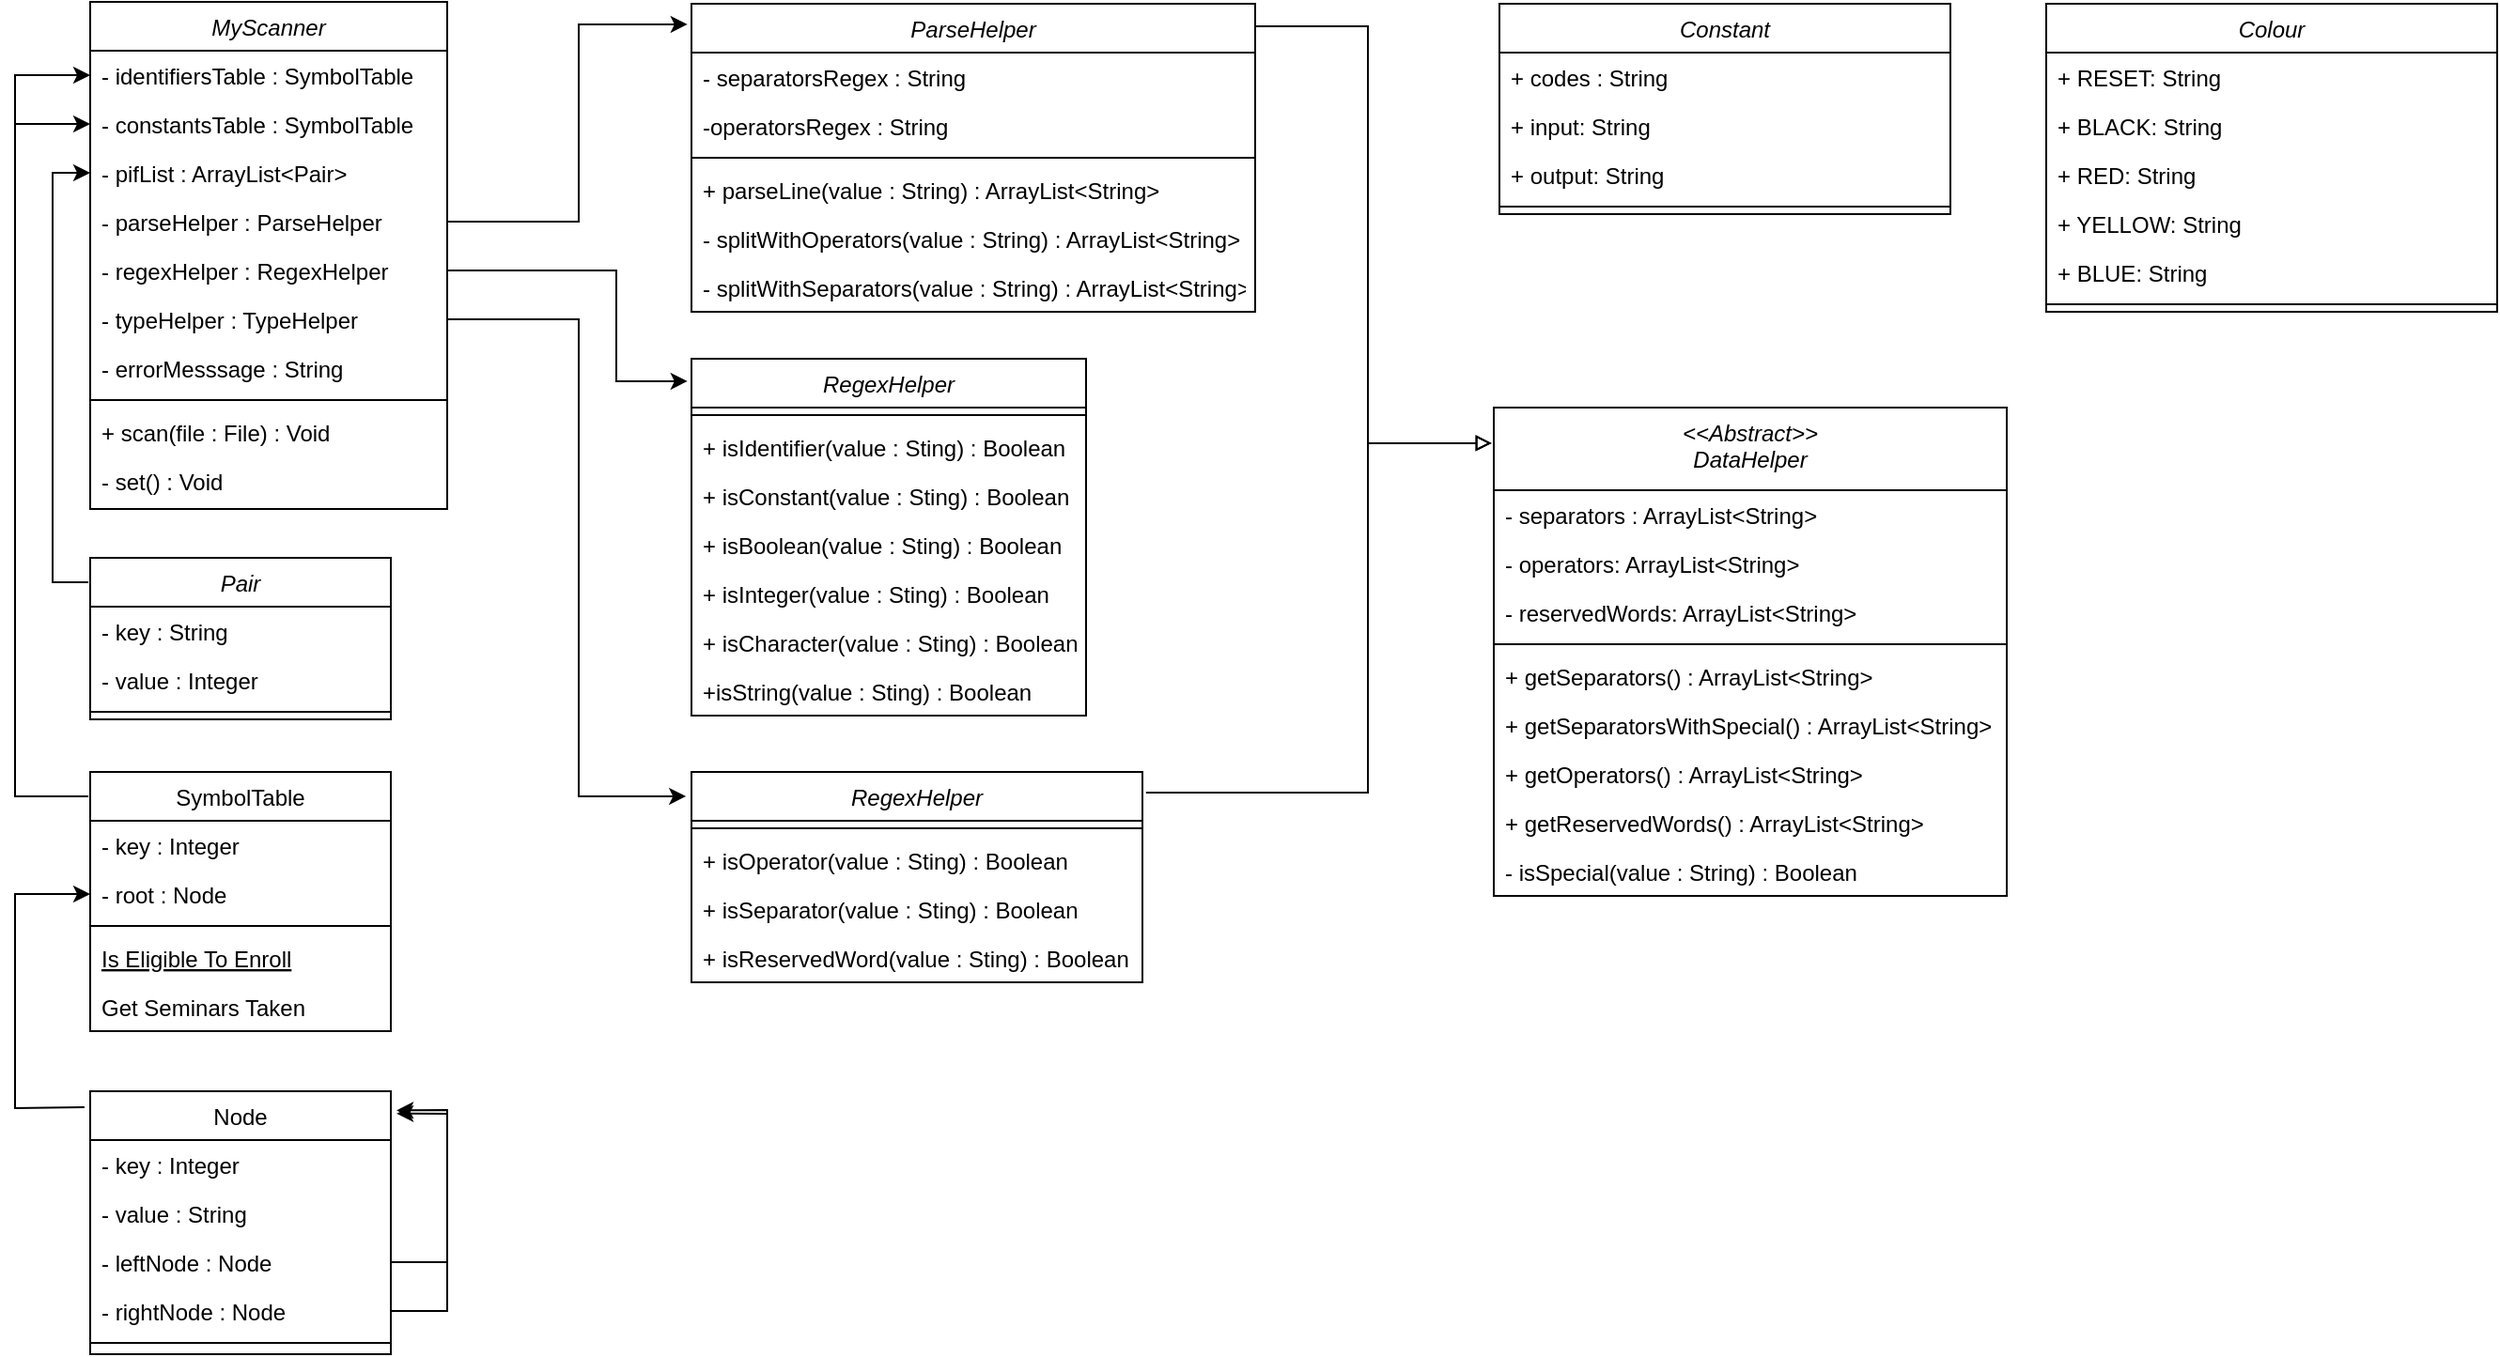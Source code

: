 <mxfile version="15.5.9" type="device"><diagram id="C5RBs43oDa-KdzZeNtuy" name="Page-1"><mxGraphModel dx="1422" dy="762" grid="1" gridSize="10" guides="1" tooltips="1" connect="1" arrows="1" fold="1" page="1" pageScale="1" pageWidth="827" pageHeight="1169" math="0" shadow="0"><root><mxCell id="WIyWlLk6GJQsqaUBKTNV-0"/><mxCell id="WIyWlLk6GJQsqaUBKTNV-1" parent="WIyWlLk6GJQsqaUBKTNV-0"/><mxCell id="zkfFHV4jXpPFQw0GAbJ--0" value="&lt;&lt;Abstract&gt;&gt;&#10;DataHelper" style="swimlane;fontStyle=2;align=center;verticalAlign=top;childLayout=stackLayout;horizontal=1;startSize=44;horizontalStack=0;resizeParent=1;resizeLast=0;collapsible=1;marginBottom=0;rounded=0;shadow=0;strokeWidth=1;" parent="WIyWlLk6GJQsqaUBKTNV-1" vertex="1"><mxGeometry x="827" y="256" width="273" height="260" as="geometry"><mxRectangle x="230" y="140" width="160" height="26" as="alternateBounds"/></mxGeometry></mxCell><mxCell id="zkfFHV4jXpPFQw0GAbJ--1" value="- separators : ArrayList&lt;String&gt;" style="text;align=left;verticalAlign=top;spacingLeft=4;spacingRight=4;overflow=hidden;rotatable=0;points=[[0,0.5],[1,0.5]];portConstraint=eastwest;" parent="zkfFHV4jXpPFQw0GAbJ--0" vertex="1"><mxGeometry y="44" width="273" height="26" as="geometry"/></mxCell><mxCell id="yBTx3q7x22c3dcSrwDZf-65" value="- operators: ArrayList&lt;String&gt;" style="text;align=left;verticalAlign=top;spacingLeft=4;spacingRight=4;overflow=hidden;rotatable=0;points=[[0,0.5],[1,0.5]];portConstraint=eastwest;" vertex="1" parent="zkfFHV4jXpPFQw0GAbJ--0"><mxGeometry y="70" width="273" height="26" as="geometry"/></mxCell><mxCell id="yBTx3q7x22c3dcSrwDZf-66" value="- reservedWords: ArrayList&lt;String&gt;" style="text;align=left;verticalAlign=top;spacingLeft=4;spacingRight=4;overflow=hidden;rotatable=0;points=[[0,0.5],[1,0.5]];portConstraint=eastwest;" vertex="1" parent="zkfFHV4jXpPFQw0GAbJ--0"><mxGeometry y="96" width="273" height="26" as="geometry"/></mxCell><mxCell id="zkfFHV4jXpPFQw0GAbJ--4" value="" style="line;html=1;strokeWidth=1;align=left;verticalAlign=middle;spacingTop=-1;spacingLeft=3;spacingRight=3;rotatable=0;labelPosition=right;points=[];portConstraint=eastwest;" parent="zkfFHV4jXpPFQw0GAbJ--0" vertex="1"><mxGeometry y="122" width="273" height="8" as="geometry"/></mxCell><mxCell id="zkfFHV4jXpPFQw0GAbJ--5" value="+ getSeparators() : ArrayList&lt;String&gt;" style="text;align=left;verticalAlign=top;spacingLeft=4;spacingRight=4;overflow=hidden;rotatable=0;points=[[0,0.5],[1,0.5]];portConstraint=eastwest;" parent="zkfFHV4jXpPFQw0GAbJ--0" vertex="1"><mxGeometry y="130" width="273" height="26" as="geometry"/></mxCell><mxCell id="yBTx3q7x22c3dcSrwDZf-67" value="+ getSeparatorsWithSpecial() : ArrayList&lt;String&gt;" style="text;align=left;verticalAlign=top;spacingLeft=4;spacingRight=4;overflow=hidden;rotatable=0;points=[[0,0.5],[1,0.5]];portConstraint=eastwest;" vertex="1" parent="zkfFHV4jXpPFQw0GAbJ--0"><mxGeometry y="156" width="273" height="26" as="geometry"/></mxCell><mxCell id="yBTx3q7x22c3dcSrwDZf-68" value="+ getOperators() : ArrayList&lt;String&gt;" style="text;align=left;verticalAlign=top;spacingLeft=4;spacingRight=4;overflow=hidden;rotatable=0;points=[[0,0.5],[1,0.5]];portConstraint=eastwest;" vertex="1" parent="zkfFHV4jXpPFQw0GAbJ--0"><mxGeometry y="182" width="273" height="26" as="geometry"/></mxCell><mxCell id="yBTx3q7x22c3dcSrwDZf-69" value="+ getReservedWords() : ArrayList&lt;String&gt;" style="text;align=left;verticalAlign=top;spacingLeft=4;spacingRight=4;overflow=hidden;rotatable=0;points=[[0,0.5],[1,0.5]];portConstraint=eastwest;" vertex="1" parent="zkfFHV4jXpPFQw0GAbJ--0"><mxGeometry y="208" width="273" height="26" as="geometry"/></mxCell><mxCell id="yBTx3q7x22c3dcSrwDZf-70" value="- isSpecial(value : String) : Boolean" style="text;align=left;verticalAlign=top;spacingLeft=4;spacingRight=4;overflow=hidden;rotatable=0;points=[[0,0.5],[1,0.5]];portConstraint=eastwest;" vertex="1" parent="zkfFHV4jXpPFQw0GAbJ--0"><mxGeometry y="234" width="273" height="26" as="geometry"/></mxCell><mxCell id="zkfFHV4jXpPFQw0GAbJ--6" value="SymbolTable" style="swimlane;fontStyle=0;align=center;verticalAlign=top;childLayout=stackLayout;horizontal=1;startSize=26;horizontalStack=0;resizeParent=1;resizeLast=0;collapsible=1;marginBottom=0;rounded=0;shadow=0;strokeWidth=1;" parent="WIyWlLk6GJQsqaUBKTNV-1" vertex="1"><mxGeometry x="80" y="450" width="160" height="138" as="geometry"><mxRectangle x="130" y="380" width="160" height="26" as="alternateBounds"/></mxGeometry></mxCell><mxCell id="zkfFHV4jXpPFQw0GAbJ--7" value="- key : Integer" style="text;align=left;verticalAlign=top;spacingLeft=4;spacingRight=4;overflow=hidden;rotatable=0;points=[[0,0.5],[1,0.5]];portConstraint=eastwest;" parent="zkfFHV4jXpPFQw0GAbJ--6" vertex="1"><mxGeometry y="26" width="160" height="26" as="geometry"/></mxCell><mxCell id="zkfFHV4jXpPFQw0GAbJ--8" value="- root : Node" style="text;align=left;verticalAlign=top;spacingLeft=4;spacingRight=4;overflow=hidden;rotatable=0;points=[[0,0.5],[1,0.5]];portConstraint=eastwest;rounded=0;shadow=0;html=0;" parent="zkfFHV4jXpPFQw0GAbJ--6" vertex="1"><mxGeometry y="52" width="160" height="26" as="geometry"/></mxCell><mxCell id="zkfFHV4jXpPFQw0GAbJ--9" value="" style="line;html=1;strokeWidth=1;align=left;verticalAlign=middle;spacingTop=-1;spacingLeft=3;spacingRight=3;rotatable=0;labelPosition=right;points=[];portConstraint=eastwest;" parent="zkfFHV4jXpPFQw0GAbJ--6" vertex="1"><mxGeometry y="78" width="160" height="8" as="geometry"/></mxCell><mxCell id="zkfFHV4jXpPFQw0GAbJ--10" value="Is Eligible To Enroll" style="text;align=left;verticalAlign=top;spacingLeft=4;spacingRight=4;overflow=hidden;rotatable=0;points=[[0,0.5],[1,0.5]];portConstraint=eastwest;fontStyle=4" parent="zkfFHV4jXpPFQw0GAbJ--6" vertex="1"><mxGeometry y="86" width="160" height="26" as="geometry"/></mxCell><mxCell id="zkfFHV4jXpPFQw0GAbJ--11" value="Get Seminars Taken" style="text;align=left;verticalAlign=top;spacingLeft=4;spacingRight=4;overflow=hidden;rotatable=0;points=[[0,0.5],[1,0.5]];portConstraint=eastwest;" parent="zkfFHV4jXpPFQw0GAbJ--6" vertex="1"><mxGeometry y="112" width="160" height="26" as="geometry"/></mxCell><mxCell id="zkfFHV4jXpPFQw0GAbJ--13" value="Node" style="swimlane;fontStyle=0;align=center;verticalAlign=top;childLayout=stackLayout;horizontal=1;startSize=26;horizontalStack=0;resizeParent=1;resizeLast=0;collapsible=1;marginBottom=0;rounded=0;shadow=0;strokeWidth=1;" parent="WIyWlLk6GJQsqaUBKTNV-1" vertex="1"><mxGeometry x="80" y="620" width="160" height="140" as="geometry"><mxRectangle x="340" y="380" width="170" height="26" as="alternateBounds"/></mxGeometry></mxCell><mxCell id="yBTx3q7x22c3dcSrwDZf-19" value="- key : Integer" style="text;align=left;verticalAlign=top;spacingLeft=4;spacingRight=4;overflow=hidden;rotatable=0;points=[[0,0.5],[1,0.5]];portConstraint=eastwest;" vertex="1" parent="zkfFHV4jXpPFQw0GAbJ--13"><mxGeometry y="26" width="160" height="26" as="geometry"/></mxCell><mxCell id="yBTx3q7x22c3dcSrwDZf-21" value="- value : String" style="text;align=left;verticalAlign=top;spacingLeft=4;spacingRight=4;overflow=hidden;rotatable=0;points=[[0,0.5],[1,0.5]];portConstraint=eastwest;" vertex="1" parent="zkfFHV4jXpPFQw0GAbJ--13"><mxGeometry y="52" width="160" height="26" as="geometry"/></mxCell><mxCell id="yBTx3q7x22c3dcSrwDZf-20" value="- leftNode : Node" style="text;align=left;verticalAlign=top;spacingLeft=4;spacingRight=4;overflow=hidden;rotatable=0;points=[[0,0.5],[1,0.5]];portConstraint=eastwest;" vertex="1" parent="zkfFHV4jXpPFQw0GAbJ--13"><mxGeometry y="78" width="160" height="26" as="geometry"/></mxCell><mxCell id="zkfFHV4jXpPFQw0GAbJ--14" value="- rightNode : Node" style="text;align=left;verticalAlign=top;spacingLeft=4;spacingRight=4;overflow=hidden;rotatable=0;points=[[0,0.5],[1,0.5]];portConstraint=eastwest;" parent="zkfFHV4jXpPFQw0GAbJ--13" vertex="1"><mxGeometry y="104" width="160" height="26" as="geometry"/></mxCell><mxCell id="zkfFHV4jXpPFQw0GAbJ--15" value="" style="line;html=1;strokeWidth=1;align=left;verticalAlign=middle;spacingTop=-1;spacingLeft=3;spacingRight=3;rotatable=0;labelPosition=right;points=[];portConstraint=eastwest;" parent="zkfFHV4jXpPFQw0GAbJ--13" vertex="1"><mxGeometry y="130" width="160" height="8" as="geometry"/></mxCell><mxCell id="yBTx3q7x22c3dcSrwDZf-23" value="" style="endArrow=classic;html=1;rounded=0;exitX=1;exitY=0.5;exitDx=0;exitDy=0;entryX=1.019;entryY=0.085;entryDx=0;entryDy=0;entryPerimeter=0;" edge="1" parent="zkfFHV4jXpPFQw0GAbJ--13" source="zkfFHV4jXpPFQw0GAbJ--14" target="zkfFHV4jXpPFQw0GAbJ--13"><mxGeometry width="50" height="50" relative="1" as="geometry"><mxPoint x="280" y="30" as="sourcePoint"/><mxPoint x="200" y="40" as="targetPoint"/><Array as="points"><mxPoint x="190" y="117"/><mxPoint x="190" y="12"/></Array></mxGeometry></mxCell><mxCell id="yBTx3q7x22c3dcSrwDZf-24" value="" style="endArrow=classic;html=1;rounded=0;exitX=1;exitY=0.5;exitDx=0;exitDy=0;entryX=1.019;entryY=0.073;entryDx=0;entryDy=0;entryPerimeter=0;" edge="1" parent="zkfFHV4jXpPFQw0GAbJ--13" source="yBTx3q7x22c3dcSrwDZf-20" target="zkfFHV4jXpPFQw0GAbJ--13"><mxGeometry width="50" height="50" relative="1" as="geometry"><mxPoint x="280" y="30" as="sourcePoint"/><mxPoint x="330" y="-20" as="targetPoint"/><Array as="points"><mxPoint x="190" y="91"/><mxPoint x="190" y="10"/></Array></mxGeometry></mxCell><mxCell id="yBTx3q7x22c3dcSrwDZf-0" value="MyScanner" style="swimlane;fontStyle=2;align=center;verticalAlign=top;childLayout=stackLayout;horizontal=1;startSize=26;horizontalStack=0;resizeParent=1;resizeLast=0;collapsible=1;marginBottom=0;rounded=0;shadow=0;strokeWidth=1;" vertex="1" parent="WIyWlLk6GJQsqaUBKTNV-1"><mxGeometry x="80" y="40" width="190" height="270" as="geometry"><mxRectangle x="230" y="140" width="160" height="26" as="alternateBounds"/></mxGeometry></mxCell><mxCell id="yBTx3q7x22c3dcSrwDZf-1" value="- identifiersTable : SymbolTable" style="text;align=left;verticalAlign=top;spacingLeft=4;spacingRight=4;overflow=hidden;rotatable=0;points=[[0,0.5],[1,0.5]];portConstraint=eastwest;" vertex="1" parent="yBTx3q7x22c3dcSrwDZf-0"><mxGeometry y="26" width="190" height="26" as="geometry"/></mxCell><mxCell id="yBTx3q7x22c3dcSrwDZf-2" value="- constantsTable : SymbolTable" style="text;align=left;verticalAlign=top;spacingLeft=4;spacingRight=4;overflow=hidden;rotatable=0;points=[[0,0.5],[1,0.5]];portConstraint=eastwest;rounded=0;shadow=0;html=0;" vertex="1" parent="yBTx3q7x22c3dcSrwDZf-0"><mxGeometry y="52" width="190" height="26" as="geometry"/></mxCell><mxCell id="yBTx3q7x22c3dcSrwDZf-10" value="- pifList : ArrayList&lt;Pair&gt;" style="text;align=left;verticalAlign=top;spacingLeft=4;spacingRight=4;overflow=hidden;rotatable=0;points=[[0,0.5],[1,0.5]];portConstraint=eastwest;rounded=0;shadow=0;html=0;" vertex="1" parent="yBTx3q7x22c3dcSrwDZf-0"><mxGeometry y="78" width="190" height="26" as="geometry"/></mxCell><mxCell id="yBTx3q7x22c3dcSrwDZf-3" value="- parseHelper : ParseHelper" style="text;align=left;verticalAlign=top;spacingLeft=4;spacingRight=4;overflow=hidden;rotatable=0;points=[[0,0.5],[1,0.5]];portConstraint=eastwest;rounded=0;shadow=0;html=0;" vertex="1" parent="yBTx3q7x22c3dcSrwDZf-0"><mxGeometry y="104" width="190" height="26" as="geometry"/></mxCell><mxCell id="yBTx3q7x22c3dcSrwDZf-12" value="- regexHelper : RegexHelper&#10;" style="text;align=left;verticalAlign=top;spacingLeft=4;spacingRight=4;overflow=hidden;rotatable=0;points=[[0,0.5],[1,0.5]];portConstraint=eastwest;rounded=0;shadow=0;html=0;" vertex="1" parent="yBTx3q7x22c3dcSrwDZf-0"><mxGeometry y="130" width="190" height="26" as="geometry"/></mxCell><mxCell id="yBTx3q7x22c3dcSrwDZf-14" value="- typeHelper : TypeHelper" style="text;align=left;verticalAlign=top;spacingLeft=4;spacingRight=4;overflow=hidden;rotatable=0;points=[[0,0.5],[1,0.5]];portConstraint=eastwest;rounded=0;shadow=0;html=0;" vertex="1" parent="yBTx3q7x22c3dcSrwDZf-0"><mxGeometry y="156" width="190" height="26" as="geometry"/></mxCell><mxCell id="yBTx3q7x22c3dcSrwDZf-13" value="- errorMesssage : String&#10;" style="text;align=left;verticalAlign=top;spacingLeft=4;spacingRight=4;overflow=hidden;rotatable=0;points=[[0,0.5],[1,0.5]];portConstraint=eastwest;rounded=0;shadow=0;html=0;" vertex="1" parent="yBTx3q7x22c3dcSrwDZf-0"><mxGeometry y="182" width="190" height="26" as="geometry"/></mxCell><mxCell id="yBTx3q7x22c3dcSrwDZf-4" value="" style="line;html=1;strokeWidth=1;align=left;verticalAlign=middle;spacingTop=-1;spacingLeft=3;spacingRight=3;rotatable=0;labelPosition=right;points=[];portConstraint=eastwest;" vertex="1" parent="yBTx3q7x22c3dcSrwDZf-0"><mxGeometry y="208" width="190" height="8" as="geometry"/></mxCell><mxCell id="yBTx3q7x22c3dcSrwDZf-5" value="+ scan(file : File) : Void" style="text;align=left;verticalAlign=top;spacingLeft=4;spacingRight=4;overflow=hidden;rotatable=0;points=[[0,0.5],[1,0.5]];portConstraint=eastwest;" vertex="1" parent="yBTx3q7x22c3dcSrwDZf-0"><mxGeometry y="216" width="190" height="26" as="geometry"/></mxCell><mxCell id="yBTx3q7x22c3dcSrwDZf-8" value="- set() : Void" style="text;align=left;verticalAlign=top;spacingLeft=4;spacingRight=4;overflow=hidden;rotatable=0;points=[[0,0.5],[1,0.5]];portConstraint=eastwest;rounded=0;shadow=0;html=0;" vertex="1" parent="yBTx3q7x22c3dcSrwDZf-0"><mxGeometry y="242" width="190" height="26" as="geometry"/></mxCell><mxCell id="yBTx3q7x22c3dcSrwDZf-17" value="" style="endArrow=classic;html=1;rounded=0;exitX=-0.006;exitY=0.094;exitDx=0;exitDy=0;entryX=0;entryY=0.5;entryDx=0;entryDy=0;exitPerimeter=0;" edge="1" parent="WIyWlLk6GJQsqaUBKTNV-1" source="zkfFHV4jXpPFQw0GAbJ--6" target="yBTx3q7x22c3dcSrwDZf-1"><mxGeometry width="50" height="50" relative="1" as="geometry"><mxPoint x="360" y="310" as="sourcePoint"/><mxPoint x="410" y="260" as="targetPoint"/><Array as="points"><mxPoint x="40" y="463"/><mxPoint x="40" y="79"/></Array></mxGeometry></mxCell><mxCell id="yBTx3q7x22c3dcSrwDZf-18" value="" style="endArrow=classic;html=1;rounded=0;entryX=0;entryY=0.5;entryDx=0;entryDy=0;" edge="1" parent="WIyWlLk6GJQsqaUBKTNV-1" target="yBTx3q7x22c3dcSrwDZf-2"><mxGeometry width="50" height="50" relative="1" as="geometry"><mxPoint x="40" y="105" as="sourcePoint"/><mxPoint x="410" y="260" as="targetPoint"/></mxGeometry></mxCell><mxCell id="yBTx3q7x22c3dcSrwDZf-25" value="" style="endArrow=classic;html=1;rounded=0;exitX=-0.019;exitY=0.061;exitDx=0;exitDy=0;exitPerimeter=0;entryX=0;entryY=0.5;entryDx=0;entryDy=0;" edge="1" parent="WIyWlLk6GJQsqaUBKTNV-1" source="zkfFHV4jXpPFQw0GAbJ--13" target="zkfFHV4jXpPFQw0GAbJ--8"><mxGeometry width="50" height="50" relative="1" as="geometry"><mxPoint x="360" y="710" as="sourcePoint"/><mxPoint x="60" y="610" as="targetPoint"/><Array as="points"><mxPoint x="40" y="629"/><mxPoint x="40" y="585"/><mxPoint x="40" y="515"/></Array></mxGeometry></mxCell><mxCell id="yBTx3q7x22c3dcSrwDZf-26" value="Pair" style="swimlane;fontStyle=2;align=center;verticalAlign=top;childLayout=stackLayout;horizontal=1;startSize=26;horizontalStack=0;resizeParent=1;resizeLast=0;collapsible=1;marginBottom=0;rounded=0;shadow=0;strokeWidth=1;" vertex="1" parent="WIyWlLk6GJQsqaUBKTNV-1"><mxGeometry x="80" y="336" width="160" height="86" as="geometry"><mxRectangle x="230" y="140" width="160" height="26" as="alternateBounds"/></mxGeometry></mxCell><mxCell id="yBTx3q7x22c3dcSrwDZf-27" value="- key : String" style="text;align=left;verticalAlign=top;spacingLeft=4;spacingRight=4;overflow=hidden;rotatable=0;points=[[0,0.5],[1,0.5]];portConstraint=eastwest;" vertex="1" parent="yBTx3q7x22c3dcSrwDZf-26"><mxGeometry y="26" width="160" height="26" as="geometry"/></mxCell><mxCell id="yBTx3q7x22c3dcSrwDZf-28" value="- value : Integer" style="text;align=left;verticalAlign=top;spacingLeft=4;spacingRight=4;overflow=hidden;rotatable=0;points=[[0,0.5],[1,0.5]];portConstraint=eastwest;rounded=0;shadow=0;html=0;" vertex="1" parent="yBTx3q7x22c3dcSrwDZf-26"><mxGeometry y="52" width="160" height="26" as="geometry"/></mxCell><mxCell id="yBTx3q7x22c3dcSrwDZf-30" value="" style="line;html=1;strokeWidth=1;align=left;verticalAlign=middle;spacingTop=-1;spacingLeft=3;spacingRight=3;rotatable=0;labelPosition=right;points=[];portConstraint=eastwest;" vertex="1" parent="yBTx3q7x22c3dcSrwDZf-26"><mxGeometry y="78" width="160" height="8" as="geometry"/></mxCell><mxCell id="yBTx3q7x22c3dcSrwDZf-32" value="" style="endArrow=classic;html=1;rounded=0;exitX=-0.006;exitY=0.151;exitDx=0;exitDy=0;exitPerimeter=0;entryX=0;entryY=0.5;entryDx=0;entryDy=0;" edge="1" parent="WIyWlLk6GJQsqaUBKTNV-1" source="yBTx3q7x22c3dcSrwDZf-26" target="yBTx3q7x22c3dcSrwDZf-10"><mxGeometry width="50" height="50" relative="1" as="geometry"><mxPoint x="360" y="410" as="sourcePoint"/><mxPoint x="60" y="150" as="targetPoint"/><Array as="points"><mxPoint x="60" y="349"/><mxPoint x="60" y="131"/></Array></mxGeometry></mxCell><mxCell id="yBTx3q7x22c3dcSrwDZf-33" value="ParseHelper" style="swimlane;fontStyle=2;align=center;verticalAlign=top;childLayout=stackLayout;horizontal=1;startSize=26;horizontalStack=0;resizeParent=1;resizeLast=0;collapsible=1;marginBottom=0;rounded=0;shadow=0;strokeWidth=1;" vertex="1" parent="WIyWlLk6GJQsqaUBKTNV-1"><mxGeometry x="400" y="41" width="300" height="164" as="geometry"><mxRectangle x="230" y="140" width="160" height="26" as="alternateBounds"/></mxGeometry></mxCell><mxCell id="yBTx3q7x22c3dcSrwDZf-34" value="- separatorsRegex : String" style="text;align=left;verticalAlign=top;spacingLeft=4;spacingRight=4;overflow=hidden;rotatable=0;points=[[0,0.5],[1,0.5]];portConstraint=eastwest;" vertex="1" parent="yBTx3q7x22c3dcSrwDZf-33"><mxGeometry y="26" width="300" height="26" as="geometry"/></mxCell><mxCell id="yBTx3q7x22c3dcSrwDZf-35" value="-operatorsRegex : String" style="text;align=left;verticalAlign=top;spacingLeft=4;spacingRight=4;overflow=hidden;rotatable=0;points=[[0,0.5],[1,0.5]];portConstraint=eastwest;rounded=0;shadow=0;html=0;" vertex="1" parent="yBTx3q7x22c3dcSrwDZf-33"><mxGeometry y="52" width="300" height="26" as="geometry"/></mxCell><mxCell id="yBTx3q7x22c3dcSrwDZf-37" value="" style="line;html=1;strokeWidth=1;align=left;verticalAlign=middle;spacingTop=-1;spacingLeft=3;spacingRight=3;rotatable=0;labelPosition=right;points=[];portConstraint=eastwest;" vertex="1" parent="yBTx3q7x22c3dcSrwDZf-33"><mxGeometry y="78" width="300" height="8" as="geometry"/></mxCell><mxCell id="yBTx3q7x22c3dcSrwDZf-38" value="+ parseLine(value : String) : ArrayList&lt;String&gt;" style="text;align=left;verticalAlign=top;spacingLeft=4;spacingRight=4;overflow=hidden;rotatable=0;points=[[0,0.5],[1,0.5]];portConstraint=eastwest;" vertex="1" parent="yBTx3q7x22c3dcSrwDZf-33"><mxGeometry y="86" width="300" height="26" as="geometry"/></mxCell><mxCell id="yBTx3q7x22c3dcSrwDZf-39" value="- splitWithOperators(value : String) : ArrayList&lt;String&gt;" style="text;align=left;verticalAlign=top;spacingLeft=4;spacingRight=4;overflow=hidden;rotatable=0;points=[[0,0.5],[1,0.5]];portConstraint=eastwest;" vertex="1" parent="yBTx3q7x22c3dcSrwDZf-33"><mxGeometry y="112" width="300" height="26" as="geometry"/></mxCell><mxCell id="yBTx3q7x22c3dcSrwDZf-40" value="- splitWithSeparators(value : String) : ArrayList&lt;String&gt;" style="text;align=left;verticalAlign=top;spacingLeft=4;spacingRight=4;overflow=hidden;rotatable=0;points=[[0,0.5],[1,0.5]];portConstraint=eastwest;" vertex="1" parent="yBTx3q7x22c3dcSrwDZf-33"><mxGeometry y="138" width="300" height="26" as="geometry"/></mxCell><mxCell id="yBTx3q7x22c3dcSrwDZf-44" value="" style="endArrow=classic;html=1;rounded=0;exitX=1;exitY=0.5;exitDx=0;exitDy=0;entryX=-0.007;entryY=0.067;entryDx=0;entryDy=0;entryPerimeter=0;" edge="1" parent="WIyWlLk6GJQsqaUBKTNV-1" source="yBTx3q7x22c3dcSrwDZf-3" target="yBTx3q7x22c3dcSrwDZf-33"><mxGeometry width="50" height="50" relative="1" as="geometry"><mxPoint x="360" y="410" as="sourcePoint"/><mxPoint x="410" y="360" as="targetPoint"/><Array as="points"><mxPoint x="340" y="157"/><mxPoint x="340" y="52"/></Array></mxGeometry></mxCell><mxCell id="yBTx3q7x22c3dcSrwDZf-45" value="RegexHelper" style="swimlane;fontStyle=2;align=center;verticalAlign=top;childLayout=stackLayout;horizontal=1;startSize=26;horizontalStack=0;resizeParent=1;resizeLast=0;collapsible=1;marginBottom=0;rounded=0;shadow=0;strokeWidth=1;" vertex="1" parent="WIyWlLk6GJQsqaUBKTNV-1"><mxGeometry x="400" y="230" width="210" height="190" as="geometry"><mxRectangle x="230" y="140" width="160" height="26" as="alternateBounds"/></mxGeometry></mxCell><mxCell id="yBTx3q7x22c3dcSrwDZf-48" value="" style="line;html=1;strokeWidth=1;align=left;verticalAlign=middle;spacingTop=-1;spacingLeft=3;spacingRight=3;rotatable=0;labelPosition=right;points=[];portConstraint=eastwest;" vertex="1" parent="yBTx3q7x22c3dcSrwDZf-45"><mxGeometry y="26" width="210" height="8" as="geometry"/></mxCell><mxCell id="yBTx3q7x22c3dcSrwDZf-49" value="+ isIdentifier(value : Sting) : Boolean" style="text;align=left;verticalAlign=top;spacingLeft=4;spacingRight=4;overflow=hidden;rotatable=0;points=[[0,0.5],[1,0.5]];portConstraint=eastwest;" vertex="1" parent="yBTx3q7x22c3dcSrwDZf-45"><mxGeometry y="34" width="210" height="26" as="geometry"/></mxCell><mxCell id="yBTx3q7x22c3dcSrwDZf-50" value="+ isConstant(value : Sting) : Boolean" style="text;align=left;verticalAlign=top;spacingLeft=4;spacingRight=4;overflow=hidden;rotatable=0;points=[[0,0.5],[1,0.5]];portConstraint=eastwest;" vertex="1" parent="yBTx3q7x22c3dcSrwDZf-45"><mxGeometry y="60" width="210" height="26" as="geometry"/></mxCell><mxCell id="yBTx3q7x22c3dcSrwDZf-51" value="+ isBoolean(value : Sting) : Boolean" style="text;align=left;verticalAlign=top;spacingLeft=4;spacingRight=4;overflow=hidden;rotatable=0;points=[[0,0.5],[1,0.5]];portConstraint=eastwest;" vertex="1" parent="yBTx3q7x22c3dcSrwDZf-45"><mxGeometry y="86" width="210" height="26" as="geometry"/></mxCell><mxCell id="yBTx3q7x22c3dcSrwDZf-52" value="+ isInteger(value : Sting) : Boolean" style="text;align=left;verticalAlign=top;spacingLeft=4;spacingRight=4;overflow=hidden;rotatable=0;points=[[0,0.5],[1,0.5]];portConstraint=eastwest;" vertex="1" parent="yBTx3q7x22c3dcSrwDZf-45"><mxGeometry y="112" width="210" height="26" as="geometry"/></mxCell><mxCell id="yBTx3q7x22c3dcSrwDZf-53" value="+ isCharacter(value : Sting) : Boolean" style="text;align=left;verticalAlign=top;spacingLeft=4;spacingRight=4;overflow=hidden;rotatable=0;points=[[0,0.5],[1,0.5]];portConstraint=eastwest;" vertex="1" parent="yBTx3q7x22c3dcSrwDZf-45"><mxGeometry y="138" width="210" height="26" as="geometry"/></mxCell><mxCell id="yBTx3q7x22c3dcSrwDZf-54" value="+isString(value : Sting) : Boolean" style="text;align=left;verticalAlign=top;spacingLeft=4;spacingRight=4;overflow=hidden;rotatable=0;points=[[0,0.5],[1,0.5]];portConstraint=eastwest;" vertex="1" parent="yBTx3q7x22c3dcSrwDZf-45"><mxGeometry y="164" width="210" height="26" as="geometry"/></mxCell><mxCell id="yBTx3q7x22c3dcSrwDZf-55" value="" style="endArrow=classic;html=1;rounded=0;exitX=1;exitY=0.5;exitDx=0;exitDy=0;entryX=-0.01;entryY=0.063;entryDx=0;entryDy=0;entryPerimeter=0;" edge="1" parent="WIyWlLk6GJQsqaUBKTNV-1" source="yBTx3q7x22c3dcSrwDZf-12" target="yBTx3q7x22c3dcSrwDZf-45"><mxGeometry width="50" height="50" relative="1" as="geometry"><mxPoint x="360" y="410" as="sourcePoint"/><mxPoint x="410" y="360" as="targetPoint"/><Array as="points"><mxPoint x="360" y="183"/><mxPoint x="360" y="242"/></Array></mxGeometry></mxCell><mxCell id="yBTx3q7x22c3dcSrwDZf-56" value="RegexHelper" style="swimlane;fontStyle=2;align=center;verticalAlign=top;childLayout=stackLayout;horizontal=1;startSize=26;horizontalStack=0;resizeParent=1;resizeLast=0;collapsible=1;marginBottom=0;rounded=0;shadow=0;strokeWidth=1;" vertex="1" parent="WIyWlLk6GJQsqaUBKTNV-1"><mxGeometry x="400" y="450" width="240" height="112" as="geometry"><mxRectangle x="230" y="140" width="160" height="26" as="alternateBounds"/></mxGeometry></mxCell><mxCell id="yBTx3q7x22c3dcSrwDZf-57" value="" style="line;html=1;strokeWidth=1;align=left;verticalAlign=middle;spacingTop=-1;spacingLeft=3;spacingRight=3;rotatable=0;labelPosition=right;points=[];portConstraint=eastwest;" vertex="1" parent="yBTx3q7x22c3dcSrwDZf-56"><mxGeometry y="26" width="240" height="8" as="geometry"/></mxCell><mxCell id="yBTx3q7x22c3dcSrwDZf-58" value="+ isOperator(value : Sting) : Boolean" style="text;align=left;verticalAlign=top;spacingLeft=4;spacingRight=4;overflow=hidden;rotatable=0;points=[[0,0.5],[1,0.5]];portConstraint=eastwest;" vertex="1" parent="yBTx3q7x22c3dcSrwDZf-56"><mxGeometry y="34" width="240" height="26" as="geometry"/></mxCell><mxCell id="yBTx3q7x22c3dcSrwDZf-59" value="+ isSeparator(value : Sting) : Boolean" style="text;align=left;verticalAlign=top;spacingLeft=4;spacingRight=4;overflow=hidden;rotatable=0;points=[[0,0.5],[1,0.5]];portConstraint=eastwest;" vertex="1" parent="yBTx3q7x22c3dcSrwDZf-56"><mxGeometry y="60" width="240" height="26" as="geometry"/></mxCell><mxCell id="yBTx3q7x22c3dcSrwDZf-60" value="+ isReservedWord(value : Sting) : Boolean" style="text;align=left;verticalAlign=top;spacingLeft=4;spacingRight=4;overflow=hidden;rotatable=0;points=[[0,0.5],[1,0.5]];portConstraint=eastwest;" vertex="1" parent="yBTx3q7x22c3dcSrwDZf-56"><mxGeometry y="86" width="240" height="26" as="geometry"/></mxCell><mxCell id="yBTx3q7x22c3dcSrwDZf-64" value="" style="endArrow=classic;html=1;rounded=0;exitX=1;exitY=0.5;exitDx=0;exitDy=0;entryX=-0.012;entryY=0.116;entryDx=0;entryDy=0;entryPerimeter=0;" edge="1" parent="WIyWlLk6GJQsqaUBKTNV-1" source="yBTx3q7x22c3dcSrwDZf-14" target="yBTx3q7x22c3dcSrwDZf-56"><mxGeometry width="50" height="50" relative="1" as="geometry"><mxPoint x="360" y="410" as="sourcePoint"/><mxPoint x="410" y="360" as="targetPoint"/><Array as="points"><mxPoint x="340" y="209"/><mxPoint x="340" y="463"/></Array></mxGeometry></mxCell><mxCell id="yBTx3q7x22c3dcSrwDZf-71" value="" style="endArrow=block;html=1;rounded=0;endFill=0;entryX=-0.004;entryY=0.073;entryDx=0;entryDy=0;entryPerimeter=0;exitX=1;exitY=0.073;exitDx=0;exitDy=0;exitPerimeter=0;" edge="1" parent="WIyWlLk6GJQsqaUBKTNV-1" source="yBTx3q7x22c3dcSrwDZf-33" target="zkfFHV4jXpPFQw0GAbJ--0"><mxGeometry width="50" height="50" relative="1" as="geometry"><mxPoint x="680" y="410" as="sourcePoint"/><mxPoint x="730" y="360" as="targetPoint"/><Array as="points"><mxPoint x="760" y="53"/><mxPoint x="760" y="170"/><mxPoint x="760" y="275"/></Array></mxGeometry></mxCell><mxCell id="yBTx3q7x22c3dcSrwDZf-72" value="" style="endArrow=block;html=1;rounded=0;endFill=0;entryX=-0.004;entryY=0.073;entryDx=0;entryDy=0;entryPerimeter=0;exitX=1.008;exitY=0.098;exitDx=0;exitDy=0;exitPerimeter=0;" edge="1" parent="WIyWlLk6GJQsqaUBKTNV-1" source="yBTx3q7x22c3dcSrwDZf-56" target="zkfFHV4jXpPFQw0GAbJ--0"><mxGeometry width="50" height="50" relative="1" as="geometry"><mxPoint x="710" y="62.972" as="sourcePoint"/><mxPoint x="835.908" y="284.98" as="targetPoint"/><Array as="points"><mxPoint x="760" y="461"/><mxPoint x="760" y="390"/><mxPoint x="760" y="275"/></Array></mxGeometry></mxCell><mxCell id="yBTx3q7x22c3dcSrwDZf-73" value="Constant" style="swimlane;fontStyle=2;align=center;verticalAlign=top;childLayout=stackLayout;horizontal=1;startSize=26;horizontalStack=0;resizeParent=1;resizeLast=0;collapsible=1;marginBottom=0;rounded=0;shadow=0;strokeWidth=1;" vertex="1" parent="WIyWlLk6GJQsqaUBKTNV-1"><mxGeometry x="830" y="41" width="240" height="112" as="geometry"><mxRectangle x="230" y="140" width="160" height="26" as="alternateBounds"/></mxGeometry></mxCell><mxCell id="yBTx3q7x22c3dcSrwDZf-75" value="+ codes : String" style="text;align=left;verticalAlign=top;spacingLeft=4;spacingRight=4;overflow=hidden;rotatable=0;points=[[0,0.5],[1,0.5]];portConstraint=eastwest;" vertex="1" parent="yBTx3q7x22c3dcSrwDZf-73"><mxGeometry y="26" width="240" height="26" as="geometry"/></mxCell><mxCell id="yBTx3q7x22c3dcSrwDZf-76" value="+ input: String" style="text;align=left;verticalAlign=top;spacingLeft=4;spacingRight=4;overflow=hidden;rotatable=0;points=[[0,0.5],[1,0.5]];portConstraint=eastwest;" vertex="1" parent="yBTx3q7x22c3dcSrwDZf-73"><mxGeometry y="52" width="240" height="26" as="geometry"/></mxCell><mxCell id="yBTx3q7x22c3dcSrwDZf-77" value="+ output: String" style="text;align=left;verticalAlign=top;spacingLeft=4;spacingRight=4;overflow=hidden;rotatable=0;points=[[0,0.5],[1,0.5]];portConstraint=eastwest;" vertex="1" parent="yBTx3q7x22c3dcSrwDZf-73"><mxGeometry y="78" width="240" height="26" as="geometry"/></mxCell><mxCell id="yBTx3q7x22c3dcSrwDZf-74" value="" style="line;html=1;strokeWidth=1;align=left;verticalAlign=middle;spacingTop=-1;spacingLeft=3;spacingRight=3;rotatable=0;labelPosition=right;points=[];portConstraint=eastwest;" vertex="1" parent="yBTx3q7x22c3dcSrwDZf-73"><mxGeometry y="104" width="240" height="8" as="geometry"/></mxCell><mxCell id="yBTx3q7x22c3dcSrwDZf-78" value="Colour" style="swimlane;fontStyle=2;align=center;verticalAlign=top;childLayout=stackLayout;horizontal=1;startSize=26;horizontalStack=0;resizeParent=1;resizeLast=0;collapsible=1;marginBottom=0;rounded=0;shadow=0;strokeWidth=1;" vertex="1" parent="WIyWlLk6GJQsqaUBKTNV-1"><mxGeometry x="1121" y="41" width="240" height="164" as="geometry"><mxRectangle x="230" y="140" width="160" height="26" as="alternateBounds"/></mxGeometry></mxCell><mxCell id="yBTx3q7x22c3dcSrwDZf-79" value="+ RESET: String" style="text;align=left;verticalAlign=top;spacingLeft=4;spacingRight=4;overflow=hidden;rotatable=0;points=[[0,0.5],[1,0.5]];portConstraint=eastwest;" vertex="1" parent="yBTx3q7x22c3dcSrwDZf-78"><mxGeometry y="26" width="240" height="26" as="geometry"/></mxCell><mxCell id="yBTx3q7x22c3dcSrwDZf-80" value="+ BLACK: String" style="text;align=left;verticalAlign=top;spacingLeft=4;spacingRight=4;overflow=hidden;rotatable=0;points=[[0,0.5],[1,0.5]];portConstraint=eastwest;" vertex="1" parent="yBTx3q7x22c3dcSrwDZf-78"><mxGeometry y="52" width="240" height="26" as="geometry"/></mxCell><mxCell id="yBTx3q7x22c3dcSrwDZf-81" value="+ RED: String" style="text;align=left;verticalAlign=top;spacingLeft=4;spacingRight=4;overflow=hidden;rotatable=0;points=[[0,0.5],[1,0.5]];portConstraint=eastwest;" vertex="1" parent="yBTx3q7x22c3dcSrwDZf-78"><mxGeometry y="78" width="240" height="26" as="geometry"/></mxCell><mxCell id="yBTx3q7x22c3dcSrwDZf-83" value="+ YELLOW: String" style="text;align=left;verticalAlign=top;spacingLeft=4;spacingRight=4;overflow=hidden;rotatable=0;points=[[0,0.5],[1,0.5]];portConstraint=eastwest;" vertex="1" parent="yBTx3q7x22c3dcSrwDZf-78"><mxGeometry y="104" width="240" height="26" as="geometry"/></mxCell><mxCell id="yBTx3q7x22c3dcSrwDZf-84" value="+ BLUE: String" style="text;align=left;verticalAlign=top;spacingLeft=4;spacingRight=4;overflow=hidden;rotatable=0;points=[[0,0.5],[1,0.5]];portConstraint=eastwest;" vertex="1" parent="yBTx3q7x22c3dcSrwDZf-78"><mxGeometry y="130" width="240" height="26" as="geometry"/></mxCell><mxCell id="yBTx3q7x22c3dcSrwDZf-82" value="" style="line;html=1;strokeWidth=1;align=left;verticalAlign=middle;spacingTop=-1;spacingLeft=3;spacingRight=3;rotatable=0;labelPosition=right;points=[];portConstraint=eastwest;" vertex="1" parent="yBTx3q7x22c3dcSrwDZf-78"><mxGeometry y="156" width="240" height="8" as="geometry"/></mxCell></root></mxGraphModel></diagram></mxfile>
